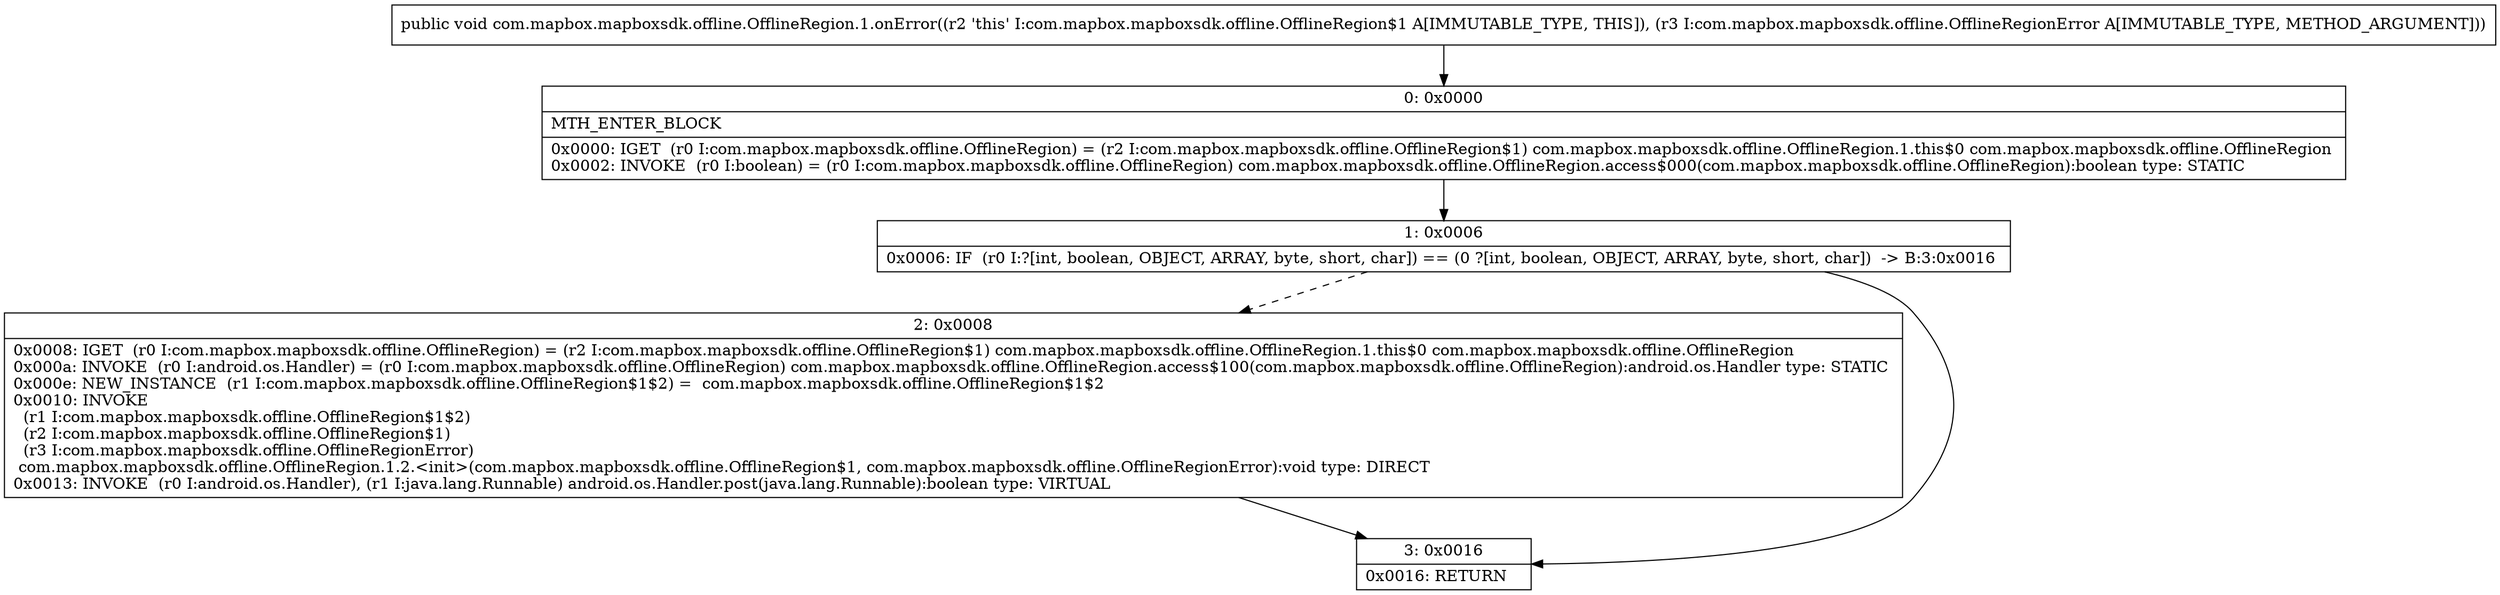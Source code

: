 digraph "CFG forcom.mapbox.mapboxsdk.offline.OfflineRegion.1.onError(Lcom\/mapbox\/mapboxsdk\/offline\/OfflineRegionError;)V" {
Node_0 [shape=record,label="{0\:\ 0x0000|MTH_ENTER_BLOCK\l|0x0000: IGET  (r0 I:com.mapbox.mapboxsdk.offline.OfflineRegion) = (r2 I:com.mapbox.mapboxsdk.offline.OfflineRegion$1) com.mapbox.mapboxsdk.offline.OfflineRegion.1.this$0 com.mapbox.mapboxsdk.offline.OfflineRegion \l0x0002: INVOKE  (r0 I:boolean) = (r0 I:com.mapbox.mapboxsdk.offline.OfflineRegion) com.mapbox.mapboxsdk.offline.OfflineRegion.access$000(com.mapbox.mapboxsdk.offline.OfflineRegion):boolean type: STATIC \l}"];
Node_1 [shape=record,label="{1\:\ 0x0006|0x0006: IF  (r0 I:?[int, boolean, OBJECT, ARRAY, byte, short, char]) == (0 ?[int, boolean, OBJECT, ARRAY, byte, short, char])  \-\> B:3:0x0016 \l}"];
Node_2 [shape=record,label="{2\:\ 0x0008|0x0008: IGET  (r0 I:com.mapbox.mapboxsdk.offline.OfflineRegion) = (r2 I:com.mapbox.mapboxsdk.offline.OfflineRegion$1) com.mapbox.mapboxsdk.offline.OfflineRegion.1.this$0 com.mapbox.mapboxsdk.offline.OfflineRegion \l0x000a: INVOKE  (r0 I:android.os.Handler) = (r0 I:com.mapbox.mapboxsdk.offline.OfflineRegion) com.mapbox.mapboxsdk.offline.OfflineRegion.access$100(com.mapbox.mapboxsdk.offline.OfflineRegion):android.os.Handler type: STATIC \l0x000e: NEW_INSTANCE  (r1 I:com.mapbox.mapboxsdk.offline.OfflineRegion$1$2) =  com.mapbox.mapboxsdk.offline.OfflineRegion$1$2 \l0x0010: INVOKE  \l  (r1 I:com.mapbox.mapboxsdk.offline.OfflineRegion$1$2)\l  (r2 I:com.mapbox.mapboxsdk.offline.OfflineRegion$1)\l  (r3 I:com.mapbox.mapboxsdk.offline.OfflineRegionError)\l com.mapbox.mapboxsdk.offline.OfflineRegion.1.2.\<init\>(com.mapbox.mapboxsdk.offline.OfflineRegion$1, com.mapbox.mapboxsdk.offline.OfflineRegionError):void type: DIRECT \l0x0013: INVOKE  (r0 I:android.os.Handler), (r1 I:java.lang.Runnable) android.os.Handler.post(java.lang.Runnable):boolean type: VIRTUAL \l}"];
Node_3 [shape=record,label="{3\:\ 0x0016|0x0016: RETURN   \l}"];
MethodNode[shape=record,label="{public void com.mapbox.mapboxsdk.offline.OfflineRegion.1.onError((r2 'this' I:com.mapbox.mapboxsdk.offline.OfflineRegion$1 A[IMMUTABLE_TYPE, THIS]), (r3 I:com.mapbox.mapboxsdk.offline.OfflineRegionError A[IMMUTABLE_TYPE, METHOD_ARGUMENT])) }"];
MethodNode -> Node_0;
Node_0 -> Node_1;
Node_1 -> Node_2[style=dashed];
Node_1 -> Node_3;
Node_2 -> Node_3;
}

